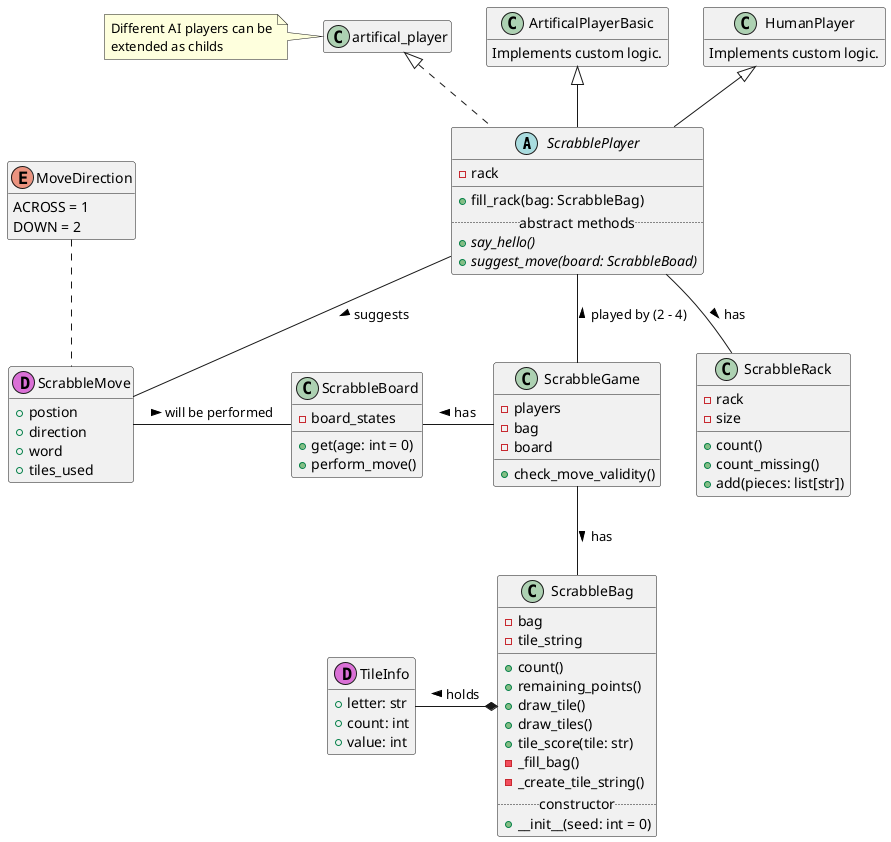 @startuml
abstract class ScrabblePlayer {
    - rack
    __
    + fill_rack(bag: ScrabbleBag)
    .. abstract methods ..
    +  {abstract} say_hello()
    +  {abstract} suggest_move(board: ScrabbleBoad)
}

ArtificalPlayerBasic <|-- ScrabblePlayer
class ArtificalPlayerBasic {
    Implements custom logic.
}
hide ArtificalPlayerBasic methods

HumanPlayer <|-- ScrabblePlayer
class HumanPlayer {
    Implements custom logic.
}
hide HumanPlayer methods

artifical_player <|.. ScrabblePlayer
class ArtificalPlayerBasic
hide artifical_player members


note left of artifical_player: Different AI players can be\nextended as childs

ScrabblePlayer -- ScrabbleRack: has >
class ScrabbleRack {
    - rack
    - size

    + count()
    + count_missing()
    + add(pieces: list[str])

}

class TileInfo << (D,orchid) >>{
    + letter: str
    + count: int
    + value: int
}
hide TileInfo methods

TileInfo -* ScrabbleBag: holds <
class ScrabbleBag {
    - bag
    - tile_string
    __
    + count()
    + remaining_points()
    + draw_tile()
    + draw_tiles()
    + tile_score(tile: str)
    - _fill_bag()
    - _create_tile_string()
    .. constructor ..
    + __init__(seed: int = 0)
}

class ScrabbleBoard {
    - board_states

    + get(age: int = 0)
    + perform_move()
}

ScrabbleGame -- ScrabblePlayer: played by (2 - 4) >
ScrabbleGame -- ScrabbleBag: has >
ScrabbleBoard - ScrabbleGame: has <
class ScrabbleGame {
    - players
    - bag
    - board
    + check_move_validity()
}

ScrabbleMove - ScrabbleBoard: will be performed >
ScrabblePlayer -- ScrabbleMove: suggests >
class ScrabbleMove<< (D,orchid) >>{
    + postion
    + direction
    + word
    + tiles_used
}
hide ScrabbleMove methods


MoveDirection .. ScrabbleMove
enum MoveDirection{
    ACROSS = 1
    DOWN = 2
}
hide MoveDirection methods




@enduml
